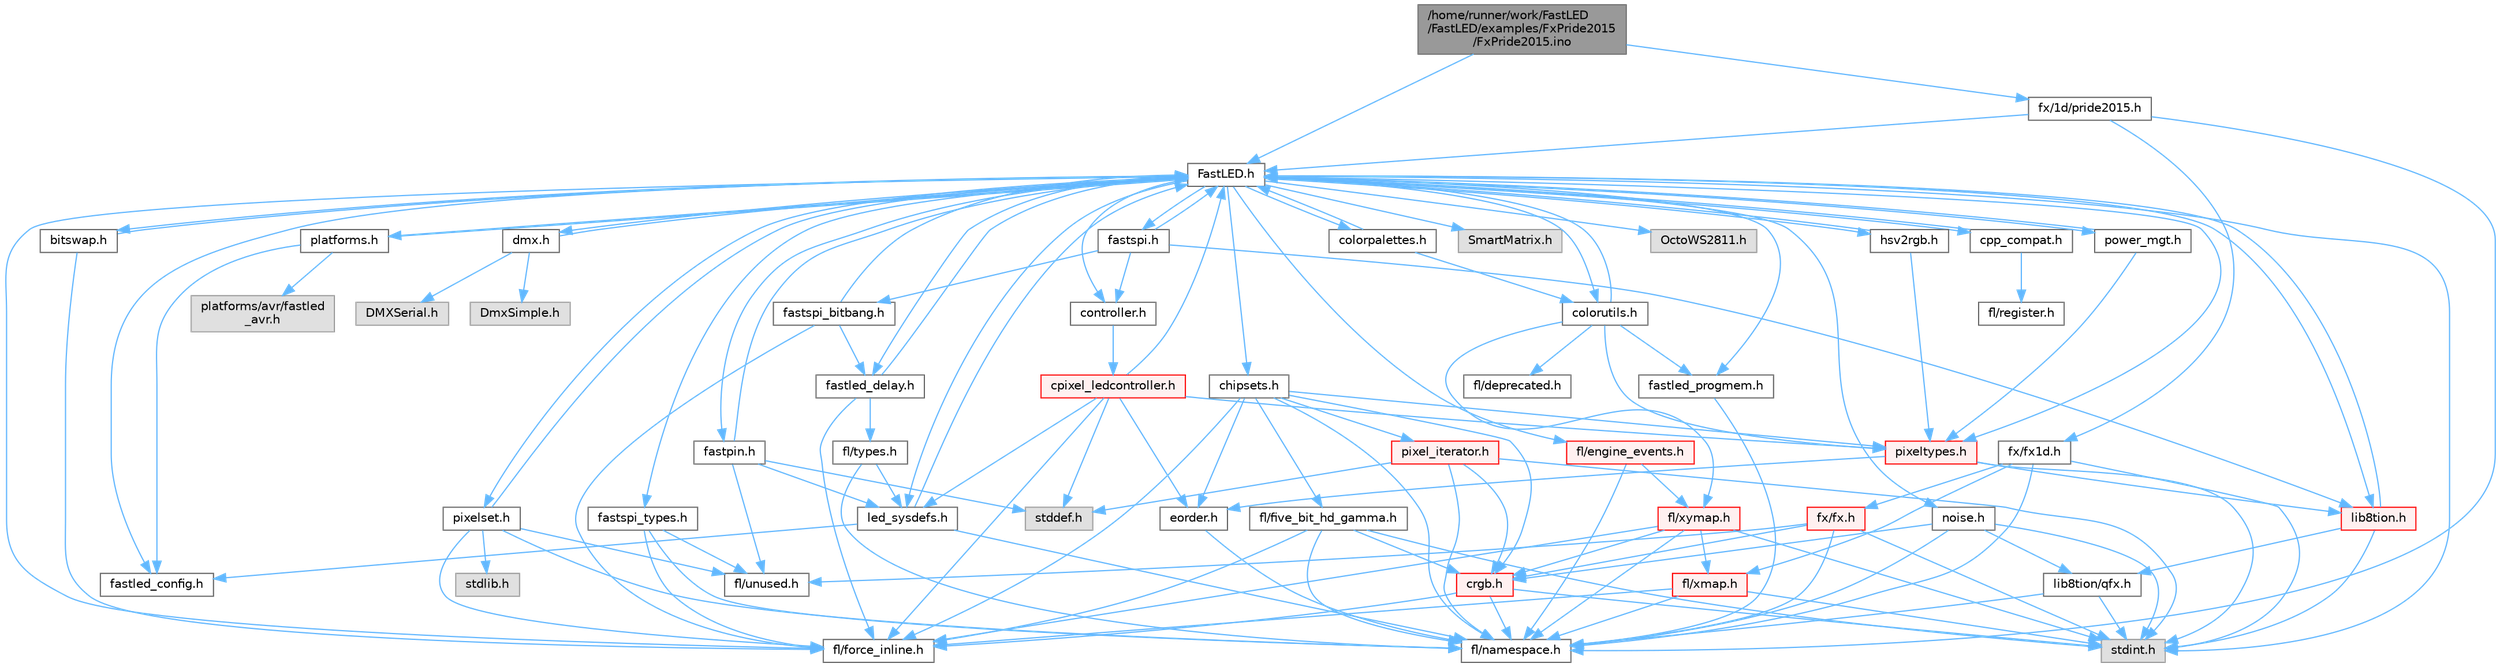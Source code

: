 digraph "/home/runner/work/FastLED/FastLED/examples/FxPride2015/FxPride2015.ino"
{
 // INTERACTIVE_SVG=YES
 // LATEX_PDF_SIZE
  bgcolor="transparent";
  edge [fontname=Helvetica,fontsize=10,labelfontname=Helvetica,labelfontsize=10];
  node [fontname=Helvetica,fontsize=10,shape=box,height=0.2,width=0.4];
  Node1 [id="Node000001",label="/home/runner/work/FastLED\l/FastLED/examples/FxPride2015\l/FxPride2015.ino",height=0.2,width=0.4,color="gray40", fillcolor="grey60", style="filled", fontcolor="black",tooltip=" "];
  Node1 -> Node2 [id="edge1_Node000001_Node000002",color="steelblue1",style="solid",tooltip=" "];
  Node2 [id="Node000002",label="FastLED.h",height=0.2,width=0.4,color="grey40", fillcolor="white", style="filled",URL="$db/d97/_fast_l_e_d_8h.html",tooltip="central include file for FastLED, defines the CFastLED class/object"];
  Node2 -> Node3 [id="edge2_Node000002_Node000003",color="steelblue1",style="solid",tooltip=" "];
  Node3 [id="Node000003",label="stdint.h",height=0.2,width=0.4,color="grey60", fillcolor="#E0E0E0", style="filled",tooltip=" "];
  Node2 -> Node4 [id="edge3_Node000002_Node000004",color="steelblue1",style="solid",tooltip=" "];
  Node4 [id="Node000004",label="SmartMatrix.h",height=0.2,width=0.4,color="grey60", fillcolor="#E0E0E0", style="filled",tooltip=" "];
  Node2 -> Node5 [id="edge4_Node000002_Node000005",color="steelblue1",style="solid",tooltip=" "];
  Node5 [id="Node000005",label="OctoWS2811.h",height=0.2,width=0.4,color="grey60", fillcolor="#E0E0E0", style="filled",tooltip=" "];
  Node2 -> Node6 [id="edge5_Node000002_Node000006",color="steelblue1",style="solid",tooltip=" "];
  Node6 [id="Node000006",label="fl/force_inline.h",height=0.2,width=0.4,color="grey40", fillcolor="white", style="filled",URL="$d8/d2d/fl_2force__inline_8h.html",tooltip=" "];
  Node2 -> Node7 [id="edge6_Node000002_Node000007",color="steelblue1",style="solid",tooltip=" "];
  Node7 [id="Node000007",label="cpp_compat.h",height=0.2,width=0.4,color="grey40", fillcolor="white", style="filled",URL="$d9/d13/cpp__compat_8h.html",tooltip="Compatibility functions based on C++ version."];
  Node7 -> Node2 [id="edge7_Node000007_Node000002",color="steelblue1",style="solid",tooltip=" "];
  Node7 -> Node8 [id="edge8_Node000007_Node000008",color="steelblue1",style="solid",tooltip=" "];
  Node8 [id="Node000008",label="fl/register.h",height=0.2,width=0.4,color="grey40", fillcolor="white", style="filled",URL="$d8/dc1/fl_2register_8h.html",tooltip=" "];
  Node2 -> Node9 [id="edge9_Node000002_Node000009",color="steelblue1",style="solid",tooltip=" "];
  Node9 [id="Node000009",label="fastled_config.h",height=0.2,width=0.4,color="grey40", fillcolor="white", style="filled",URL="$d5/d11/fastled__config_8h.html",tooltip="Contains definitions that can be used to configure FastLED at compile time."];
  Node2 -> Node10 [id="edge10_Node000002_Node000010",color="steelblue1",style="solid",tooltip=" "];
  Node10 [id="Node000010",label="led_sysdefs.h",height=0.2,width=0.4,color="grey40", fillcolor="white", style="filled",URL="$d9/d3e/led__sysdefs_8h.html",tooltip="Determines which platform system definitions to include."];
  Node10 -> Node2 [id="edge11_Node000010_Node000002",color="steelblue1",style="solid",tooltip=" "];
  Node10 -> Node9 [id="edge12_Node000010_Node000009",color="steelblue1",style="solid",tooltip=" "];
  Node10 -> Node11 [id="edge13_Node000010_Node000011",color="steelblue1",style="solid",tooltip=" "];
  Node11 [id="Node000011",label="fl/namespace.h",height=0.2,width=0.4,color="grey40", fillcolor="white", style="filled",URL="$df/d2a/namespace_8h.html",tooltip="Implements the FastLED namespace macros."];
  Node2 -> Node12 [id="edge14_Node000002_Node000012",color="steelblue1",style="solid",tooltip=" "];
  Node12 [id="Node000012",label="fastled_delay.h",height=0.2,width=0.4,color="grey40", fillcolor="white", style="filled",URL="$d0/da8/fastled__delay_8h.html",tooltip="Utility functions and classes for managing delay cycles."];
  Node12 -> Node2 [id="edge15_Node000012_Node000002",color="steelblue1",style="solid",tooltip=" "];
  Node12 -> Node13 [id="edge16_Node000012_Node000013",color="steelblue1",style="solid",tooltip=" "];
  Node13 [id="Node000013",label="fl/types.h",height=0.2,width=0.4,color="grey40", fillcolor="white", style="filled",URL="$d7/da1/fl_2types_8h.html",tooltip=" "];
  Node13 -> Node10 [id="edge17_Node000013_Node000010",color="steelblue1",style="solid",tooltip=" "];
  Node13 -> Node11 [id="edge18_Node000013_Node000011",color="steelblue1",style="solid",tooltip=" "];
  Node12 -> Node6 [id="edge19_Node000012_Node000006",color="steelblue1",style="solid",tooltip=" "];
  Node2 -> Node14 [id="edge20_Node000002_Node000014",color="steelblue1",style="solid",tooltip=" "];
  Node14 [id="Node000014",label="bitswap.h",height=0.2,width=0.4,color="grey40", fillcolor="white", style="filled",URL="$de/ded/bitswap_8h.html",tooltip="Functions for doing a rotation of bits/bytes used by parallel output."];
  Node14 -> Node2 [id="edge21_Node000014_Node000002",color="steelblue1",style="solid",tooltip=" "];
  Node14 -> Node6 [id="edge22_Node000014_Node000006",color="steelblue1",style="solid",tooltip=" "];
  Node2 -> Node15 [id="edge23_Node000002_Node000015",color="steelblue1",style="solid",tooltip=" "];
  Node15 [id="Node000015",label="controller.h",height=0.2,width=0.4,color="grey40", fillcolor="white", style="filled",URL="$d2/dd9/controller_8h.html",tooltip="deprecated: base definitions used by led controllers for writing out led data"];
  Node15 -> Node16 [id="edge24_Node000015_Node000016",color="steelblue1",style="solid",tooltip=" "];
  Node16 [id="Node000016",label="cpixel_ledcontroller.h",height=0.2,width=0.4,color="red", fillcolor="#FFF0F0", style="filled",URL="$d9/d57/cpixel__ledcontroller_8h.html",tooltip="defines the templated version of the CLEDController class"];
  Node16 -> Node17 [id="edge25_Node000016_Node000017",color="steelblue1",style="solid",tooltip=" "];
  Node17 [id="Node000017",label="stddef.h",height=0.2,width=0.4,color="grey60", fillcolor="#E0E0E0", style="filled",tooltip=" "];
  Node16 -> Node2 [id="edge26_Node000016_Node000002",color="steelblue1",style="solid",tooltip=" "];
  Node16 -> Node10 [id="edge27_Node000016_Node000010",color="steelblue1",style="solid",tooltip=" "];
  Node16 -> Node18 [id="edge28_Node000016_Node000018",color="steelblue1",style="solid",tooltip=" "];
  Node18 [id="Node000018",label="pixeltypes.h",height=0.2,width=0.4,color="red", fillcolor="#FFF0F0", style="filled",URL="$d2/dba/pixeltypes_8h.html",tooltip="Includes defintions for RGB and HSV pixels."];
  Node18 -> Node3 [id="edge29_Node000018_Node000003",color="steelblue1",style="solid",tooltip=" "];
  Node18 -> Node19 [id="edge30_Node000018_Node000019",color="steelblue1",style="solid",tooltip=" "];
  Node19 [id="Node000019",label="lib8tion.h",height=0.2,width=0.4,color="red", fillcolor="#FFF0F0", style="filled",URL="$df/da5/lib8tion_8h.html",tooltip="Fast, efficient 8-bit math functions specifically designed for high-performance LED programming."];
  Node19 -> Node2 [id="edge31_Node000019_Node000002",color="steelblue1",style="solid",tooltip=" "];
  Node19 -> Node3 [id="edge32_Node000019_Node000003",color="steelblue1",style="solid",tooltip=" "];
  Node19 -> Node22 [id="edge33_Node000019_Node000022",color="steelblue1",style="solid",tooltip=" "];
  Node22 [id="Node000022",label="lib8tion/qfx.h",height=0.2,width=0.4,color="grey40", fillcolor="white", style="filled",URL="$d2/d19/qfx_8h.html",tooltip=" "];
  Node22 -> Node3 [id="edge34_Node000022_Node000003",color="steelblue1",style="solid",tooltip=" "];
  Node22 -> Node11 [id="edge35_Node000022_Node000011",color="steelblue1",style="solid",tooltip=" "];
  Node18 -> Node33 [id="edge36_Node000018_Node000033",color="steelblue1",style="solid",tooltip=" "];
  Node33 [id="Node000033",label="eorder.h",height=0.2,width=0.4,color="grey40", fillcolor="white", style="filled",URL="$db/d07/eorder_8h.html",tooltip="Defines color channel ordering enumerations."];
  Node33 -> Node11 [id="edge37_Node000033_Node000011",color="steelblue1",style="solid",tooltip=" "];
  Node16 -> Node33 [id="edge38_Node000016_Node000033",color="steelblue1",style="solid",tooltip=" "];
  Node16 -> Node6 [id="edge39_Node000016_Node000006",color="steelblue1",style="solid",tooltip=" "];
  Node2 -> Node63 [id="edge40_Node000002_Node000063",color="steelblue1",style="solid",tooltip=" "];
  Node63 [id="Node000063",label="fastpin.h",height=0.2,width=0.4,color="grey40", fillcolor="white", style="filled",URL="$db/d65/fastpin_8h.html",tooltip="Class base definitions for defining fast pin access."];
  Node63 -> Node2 [id="edge41_Node000063_Node000002",color="steelblue1",style="solid",tooltip=" "];
  Node63 -> Node10 [id="edge42_Node000063_Node000010",color="steelblue1",style="solid",tooltip=" "];
  Node63 -> Node17 [id="edge43_Node000063_Node000017",color="steelblue1",style="solid",tooltip=" "];
  Node63 -> Node48 [id="edge44_Node000063_Node000048",color="steelblue1",style="solid",tooltip=" "];
  Node48 [id="Node000048",label="fl/unused.h",height=0.2,width=0.4,color="grey40", fillcolor="white", style="filled",URL="$d8/d4b/unused_8h.html",tooltip=" "];
  Node2 -> Node64 [id="edge45_Node000002_Node000064",color="steelblue1",style="solid",tooltip=" "];
  Node64 [id="Node000064",label="fastspi_types.h",height=0.2,width=0.4,color="grey40", fillcolor="white", style="filled",URL="$d2/ddb/fastspi__types_8h.html",tooltip="Data types and constants used by SPI interfaces."];
  Node64 -> Node6 [id="edge46_Node000064_Node000006",color="steelblue1",style="solid",tooltip=" "];
  Node64 -> Node11 [id="edge47_Node000064_Node000011",color="steelblue1",style="solid",tooltip=" "];
  Node64 -> Node48 [id="edge48_Node000064_Node000048",color="steelblue1",style="solid",tooltip=" "];
  Node2 -> Node65 [id="edge49_Node000002_Node000065",color="steelblue1",style="solid",tooltip=" "];
  Node65 [id="Node000065",label="dmx.h",height=0.2,width=0.4,color="grey40", fillcolor="white", style="filled",URL="$d3/de1/dmx_8h.html",tooltip="Defines the DMX512-based LED controllers."];
  Node65 -> Node2 [id="edge50_Node000065_Node000002",color="steelblue1",style="solid",tooltip=" "];
  Node65 -> Node66 [id="edge51_Node000065_Node000066",color="steelblue1",style="solid",tooltip=" "];
  Node66 [id="Node000066",label="DmxSimple.h",height=0.2,width=0.4,color="grey60", fillcolor="#E0E0E0", style="filled",tooltip=" "];
  Node65 -> Node67 [id="edge52_Node000065_Node000067",color="steelblue1",style="solid",tooltip=" "];
  Node67 [id="Node000067",label="DMXSerial.h",height=0.2,width=0.4,color="grey60", fillcolor="#E0E0E0", style="filled",tooltip=" "];
  Node2 -> Node68 [id="edge53_Node000002_Node000068",color="steelblue1",style="solid",tooltip=" "];
  Node68 [id="Node000068",label="platforms.h",height=0.2,width=0.4,color="grey40", fillcolor="white", style="filled",URL="$da/dc9/platforms_8h.html",tooltip="Determines which platforms headers to include."];
  Node68 -> Node2 [id="edge54_Node000068_Node000002",color="steelblue1",style="solid",tooltip=" "];
  Node68 -> Node9 [id="edge55_Node000068_Node000009",color="steelblue1",style="solid",tooltip=" "];
  Node68 -> Node69 [id="edge56_Node000068_Node000069",color="steelblue1",style="solid",tooltip=" "];
  Node69 [id="Node000069",label="platforms/avr/fastled\l_avr.h",height=0.2,width=0.4,color="grey60", fillcolor="#E0E0E0", style="filled",tooltip=" "];
  Node2 -> Node70 [id="edge57_Node000002_Node000070",color="steelblue1",style="solid",tooltip=" "];
  Node70 [id="Node000070",label="fastled_progmem.h",height=0.2,width=0.4,color="grey40", fillcolor="white", style="filled",URL="$df/dab/fastled__progmem_8h.html",tooltip="Wrapper definitions to allow seamless use of PROGMEM in environments that have it."];
  Node70 -> Node11 [id="edge58_Node000070_Node000011",color="steelblue1",style="solid",tooltip=" "];
  Node2 -> Node19 [id="edge59_Node000002_Node000019",color="steelblue1",style="solid",tooltip=" "];
  Node2 -> Node18 [id="edge60_Node000002_Node000018",color="steelblue1",style="solid",tooltip=" "];
  Node2 -> Node71 [id="edge61_Node000002_Node000071",color="steelblue1",style="solid",tooltip=" "];
  Node71 [id="Node000071",label="hsv2rgb.h",height=0.2,width=0.4,color="grey40", fillcolor="white", style="filled",URL="$de/d9a/hsv2rgb_8h.html",tooltip="Functions to convert from the HSV colorspace to the RGB colorspace."];
  Node71 -> Node2 [id="edge62_Node000071_Node000002",color="steelblue1",style="solid",tooltip=" "];
  Node71 -> Node18 [id="edge63_Node000071_Node000018",color="steelblue1",style="solid",tooltip=" "];
  Node2 -> Node72 [id="edge64_Node000002_Node000072",color="steelblue1",style="solid",tooltip=" "];
  Node72 [id="Node000072",label="colorutils.h",height=0.2,width=0.4,color="grey40", fillcolor="white", style="filled",URL="$d1/dfb/colorutils_8h.html",tooltip="Utility functions for color fill, palettes, blending, and more."];
  Node72 -> Node2 [id="edge65_Node000072_Node000002",color="steelblue1",style="solid",tooltip=" "];
  Node72 -> Node18 [id="edge66_Node000072_Node000018",color="steelblue1",style="solid",tooltip=" "];
  Node72 -> Node70 [id="edge67_Node000072_Node000070",color="steelblue1",style="solid",tooltip=" "];
  Node72 -> Node51 [id="edge68_Node000072_Node000051",color="steelblue1",style="solid",tooltip=" "];
  Node51 [id="Node000051",label="fl/xymap.h",height=0.2,width=0.4,color="red", fillcolor="#FFF0F0", style="filled",URL="$d6/dc9/fl_2xymap_8h.html",tooltip=" "];
  Node51 -> Node3 [id="edge69_Node000051_Node000003",color="steelblue1",style="solid",tooltip=" "];
  Node51 -> Node26 [id="edge70_Node000051_Node000026",color="steelblue1",style="solid",tooltip=" "];
  Node26 [id="Node000026",label="crgb.h",height=0.2,width=0.4,color="red", fillcolor="#FFF0F0", style="filled",URL="$db/dd1/crgb_8h.html",tooltip="Defines the red, green, and blue (RGB) pixel struct."];
  Node26 -> Node3 [id="edge71_Node000026_Node000003",color="steelblue1",style="solid",tooltip=" "];
  Node26 -> Node11 [id="edge72_Node000026_Node000011",color="steelblue1",style="solid",tooltip=" "];
  Node26 -> Node6 [id="edge73_Node000026_Node000006",color="steelblue1",style="solid",tooltip=" "];
  Node51 -> Node6 [id="edge74_Node000051_Node000006",color="steelblue1",style="solid",tooltip=" "];
  Node51 -> Node54 [id="edge75_Node000051_Node000054",color="steelblue1",style="solid",tooltip=" "];
  Node54 [id="Node000054",label="fl/xmap.h",height=0.2,width=0.4,color="red", fillcolor="#FFF0F0", style="filled",URL="$d5/d22/fl_2xmap_8h.html",tooltip=" "];
  Node54 -> Node3 [id="edge76_Node000054_Node000003",color="steelblue1",style="solid",tooltip=" "];
  Node54 -> Node6 [id="edge77_Node000054_Node000006",color="steelblue1",style="solid",tooltip=" "];
  Node54 -> Node11 [id="edge78_Node000054_Node000011",color="steelblue1",style="solid",tooltip=" "];
  Node51 -> Node11 [id="edge79_Node000051_Node000011",color="steelblue1",style="solid",tooltip=" "];
  Node72 -> Node73 [id="edge80_Node000072_Node000073",color="steelblue1",style="solid",tooltip=" "];
  Node73 [id="Node000073",label="fl/deprecated.h",height=0.2,width=0.4,color="grey40", fillcolor="white", style="filled",URL="$d4/dce/deprecated_8h.html",tooltip=" "];
  Node2 -> Node74 [id="edge81_Node000002_Node000074",color="steelblue1",style="solid",tooltip=" "];
  Node74 [id="Node000074",label="pixelset.h",height=0.2,width=0.4,color="grey40", fillcolor="white", style="filled",URL="$d4/d46/pixelset_8h.html",tooltip="Declares classes for managing logical groups of LEDs."];
  Node74 -> Node2 [id="edge82_Node000074_Node000002",color="steelblue1",style="solid",tooltip=" "];
  Node74 -> Node6 [id="edge83_Node000074_Node000006",color="steelblue1",style="solid",tooltip=" "];
  Node74 -> Node48 [id="edge84_Node000074_Node000048",color="steelblue1",style="solid",tooltip=" "];
  Node74 -> Node75 [id="edge85_Node000074_Node000075",color="steelblue1",style="solid",tooltip=" "];
  Node75 [id="Node000075",label="stdlib.h",height=0.2,width=0.4,color="grey60", fillcolor="#E0E0E0", style="filled",tooltip=" "];
  Node74 -> Node11 [id="edge86_Node000074_Node000011",color="steelblue1",style="solid",tooltip=" "];
  Node2 -> Node76 [id="edge87_Node000002_Node000076",color="steelblue1",style="solid",tooltip=" "];
  Node76 [id="Node000076",label="colorpalettes.h",height=0.2,width=0.4,color="grey40", fillcolor="white", style="filled",URL="$dc/dcc/colorpalettes_8h.html",tooltip="Declarations for the predefined color palettes supplied by FastLED."];
  Node76 -> Node2 [id="edge88_Node000076_Node000002",color="steelblue1",style="solid",tooltip=" "];
  Node76 -> Node72 [id="edge89_Node000076_Node000072",color="steelblue1",style="solid",tooltip=" "];
  Node2 -> Node77 [id="edge90_Node000002_Node000077",color="steelblue1",style="solid",tooltip=" "];
  Node77 [id="Node000077",label="noise.h",height=0.2,width=0.4,color="grey40", fillcolor="white", style="filled",URL="$d1/d31/noise_8h.html",tooltip="Functions to generate and fill arrays with noise."];
  Node77 -> Node3 [id="edge91_Node000077_Node000003",color="steelblue1",style="solid",tooltip=" "];
  Node77 -> Node26 [id="edge92_Node000077_Node000026",color="steelblue1",style="solid",tooltip=" "];
  Node77 -> Node11 [id="edge93_Node000077_Node000011",color="steelblue1",style="solid",tooltip=" "];
  Node77 -> Node22 [id="edge94_Node000077_Node000022",color="steelblue1",style="solid",tooltip=" "];
  Node2 -> Node78 [id="edge95_Node000002_Node000078",color="steelblue1",style="solid",tooltip=" "];
  Node78 [id="Node000078",label="power_mgt.h",height=0.2,width=0.4,color="grey40", fillcolor="white", style="filled",URL="$dc/d5b/power__mgt_8h.html",tooltip="Functions to limit the power used by FastLED."];
  Node78 -> Node2 [id="edge96_Node000078_Node000002",color="steelblue1",style="solid",tooltip=" "];
  Node78 -> Node18 [id="edge97_Node000078_Node000018",color="steelblue1",style="solid",tooltip=" "];
  Node2 -> Node79 [id="edge98_Node000002_Node000079",color="steelblue1",style="solid",tooltip=" "];
  Node79 [id="Node000079",label="fastspi.h",height=0.2,width=0.4,color="grey40", fillcolor="white", style="filled",URL="$d6/ddc/fastspi_8h.html",tooltip="Serial peripheral interface (SPI) definitions per platform."];
  Node79 -> Node2 [id="edge99_Node000079_Node000002",color="steelblue1",style="solid",tooltip=" "];
  Node79 -> Node15 [id="edge100_Node000079_Node000015",color="steelblue1",style="solid",tooltip=" "];
  Node79 -> Node19 [id="edge101_Node000079_Node000019",color="steelblue1",style="solid",tooltip=" "];
  Node79 -> Node80 [id="edge102_Node000079_Node000080",color="steelblue1",style="solid",tooltip=" "];
  Node80 [id="Node000080",label="fastspi_bitbang.h",height=0.2,width=0.4,color="grey40", fillcolor="white", style="filled",URL="$d9/d8d/fastspi__bitbang_8h.html",tooltip="Software SPI (aka bit-banging) support."];
  Node80 -> Node2 [id="edge103_Node000080_Node000002",color="steelblue1",style="solid",tooltip=" "];
  Node80 -> Node12 [id="edge104_Node000080_Node000012",color="steelblue1",style="solid",tooltip=" "];
  Node80 -> Node6 [id="edge105_Node000080_Node000006",color="steelblue1",style="solid",tooltip=" "];
  Node2 -> Node81 [id="edge106_Node000002_Node000081",color="steelblue1",style="solid",tooltip=" "];
  Node81 [id="Node000081",label="chipsets.h",height=0.2,width=0.4,color="grey40", fillcolor="white", style="filled",URL="$db/d66/chipsets_8h.html",tooltip="Contains the bulk of the definitions for the various LED chipsets supported."];
  Node81 -> Node18 [id="edge107_Node000081_Node000018",color="steelblue1",style="solid",tooltip=" "];
  Node81 -> Node44 [id="edge108_Node000081_Node000044",color="steelblue1",style="solid",tooltip=" "];
  Node44 [id="Node000044",label="fl/five_bit_hd_gamma.h",height=0.2,width=0.4,color="grey40", fillcolor="white", style="filled",URL="$dc/d44/five__bit__hd__gamma_8h.html",tooltip="Declares functions for five-bit gamma correction."];
  Node44 -> Node3 [id="edge109_Node000044_Node000003",color="steelblue1",style="solid",tooltip=" "];
  Node44 -> Node11 [id="edge110_Node000044_Node000011",color="steelblue1",style="solid",tooltip=" "];
  Node44 -> Node6 [id="edge111_Node000044_Node000006",color="steelblue1",style="solid",tooltip=" "];
  Node44 -> Node26 [id="edge112_Node000044_Node000026",color="steelblue1",style="solid",tooltip=" "];
  Node81 -> Node6 [id="edge113_Node000081_Node000006",color="steelblue1",style="solid",tooltip=" "];
  Node81 -> Node46 [id="edge114_Node000081_Node000046",color="steelblue1",style="solid",tooltip=" "];
  Node46 [id="Node000046",label="pixel_iterator.h",height=0.2,width=0.4,color="red", fillcolor="#FFF0F0", style="filled",URL="$d8/d6c/pixel__iterator_8h.html",tooltip="Non-templated low level pixel data writing class."];
  Node46 -> Node17 [id="edge115_Node000046_Node000017",color="steelblue1",style="solid",tooltip=" "];
  Node46 -> Node3 [id="edge116_Node000046_Node000003",color="steelblue1",style="solid",tooltip=" "];
  Node46 -> Node11 [id="edge117_Node000046_Node000011",color="steelblue1",style="solid",tooltip=" "];
  Node46 -> Node26 [id="edge118_Node000046_Node000026",color="steelblue1",style="solid",tooltip=" "];
  Node81 -> Node26 [id="edge119_Node000081_Node000026",color="steelblue1",style="solid",tooltip=" "];
  Node81 -> Node33 [id="edge120_Node000081_Node000033",color="steelblue1",style="solid",tooltip=" "];
  Node81 -> Node11 [id="edge121_Node000081_Node000011",color="steelblue1",style="solid",tooltip=" "];
  Node2 -> Node49 [id="edge122_Node000002_Node000049",color="steelblue1",style="solid",tooltip=" "];
  Node49 [id="Node000049",label="fl/engine_events.h",height=0.2,width=0.4,color="red", fillcolor="#FFF0F0", style="filled",URL="$dc/dd9/fl_2engine__events_8h.html",tooltip=" "];
  Node49 -> Node51 [id="edge123_Node000049_Node000051",color="steelblue1",style="solid",tooltip=" "];
  Node49 -> Node11 [id="edge124_Node000049_Node000011",color="steelblue1",style="solid",tooltip=" "];
  Node1 -> Node82 [id="edge125_Node000001_Node000082",color="steelblue1",style="solid",tooltip=" "];
  Node82 [id="Node000082",label="fx/1d/pride2015.h",height=0.2,width=0.4,color="grey40", fillcolor="white", style="filled",URL="$d7/dc4/pride2015_8h.html",tooltip=" "];
  Node82 -> Node2 [id="edge126_Node000082_Node000002",color="steelblue1",style="solid",tooltip=" "];
  Node82 -> Node83 [id="edge127_Node000082_Node000083",color="steelblue1",style="solid",tooltip=" "];
  Node83 [id="Node000083",label="fx/fx1d.h",height=0.2,width=0.4,color="grey40", fillcolor="white", style="filled",URL="$da/d81/fx1d_8h.html",tooltip=" "];
  Node83 -> Node3 [id="edge128_Node000083_Node000003",color="steelblue1",style="solid",tooltip=" "];
  Node83 -> Node11 [id="edge129_Node000083_Node000011",color="steelblue1",style="solid",tooltip=" "];
  Node83 -> Node54 [id="edge130_Node000083_Node000054",color="steelblue1",style="solid",tooltip=" "];
  Node83 -> Node84 [id="edge131_Node000083_Node000084",color="steelblue1",style="solid",tooltip=" "];
  Node84 [id="Node000084",label="fx/fx.h",height=0.2,width=0.4,color="red", fillcolor="#FFF0F0", style="filled",URL="$d2/d0c/fx_8h.html",tooltip=" "];
  Node84 -> Node3 [id="edge132_Node000084_Node000003",color="steelblue1",style="solid",tooltip=" "];
  Node84 -> Node26 [id="edge133_Node000084_Node000026",color="steelblue1",style="solid",tooltip=" "];
  Node84 -> Node11 [id="edge134_Node000084_Node000011",color="steelblue1",style="solid",tooltip=" "];
  Node84 -> Node48 [id="edge135_Node000084_Node000048",color="steelblue1",style="solid",tooltip=" "];
  Node82 -> Node11 [id="edge136_Node000082_Node000011",color="steelblue1",style="solid",tooltip=" "];
}
